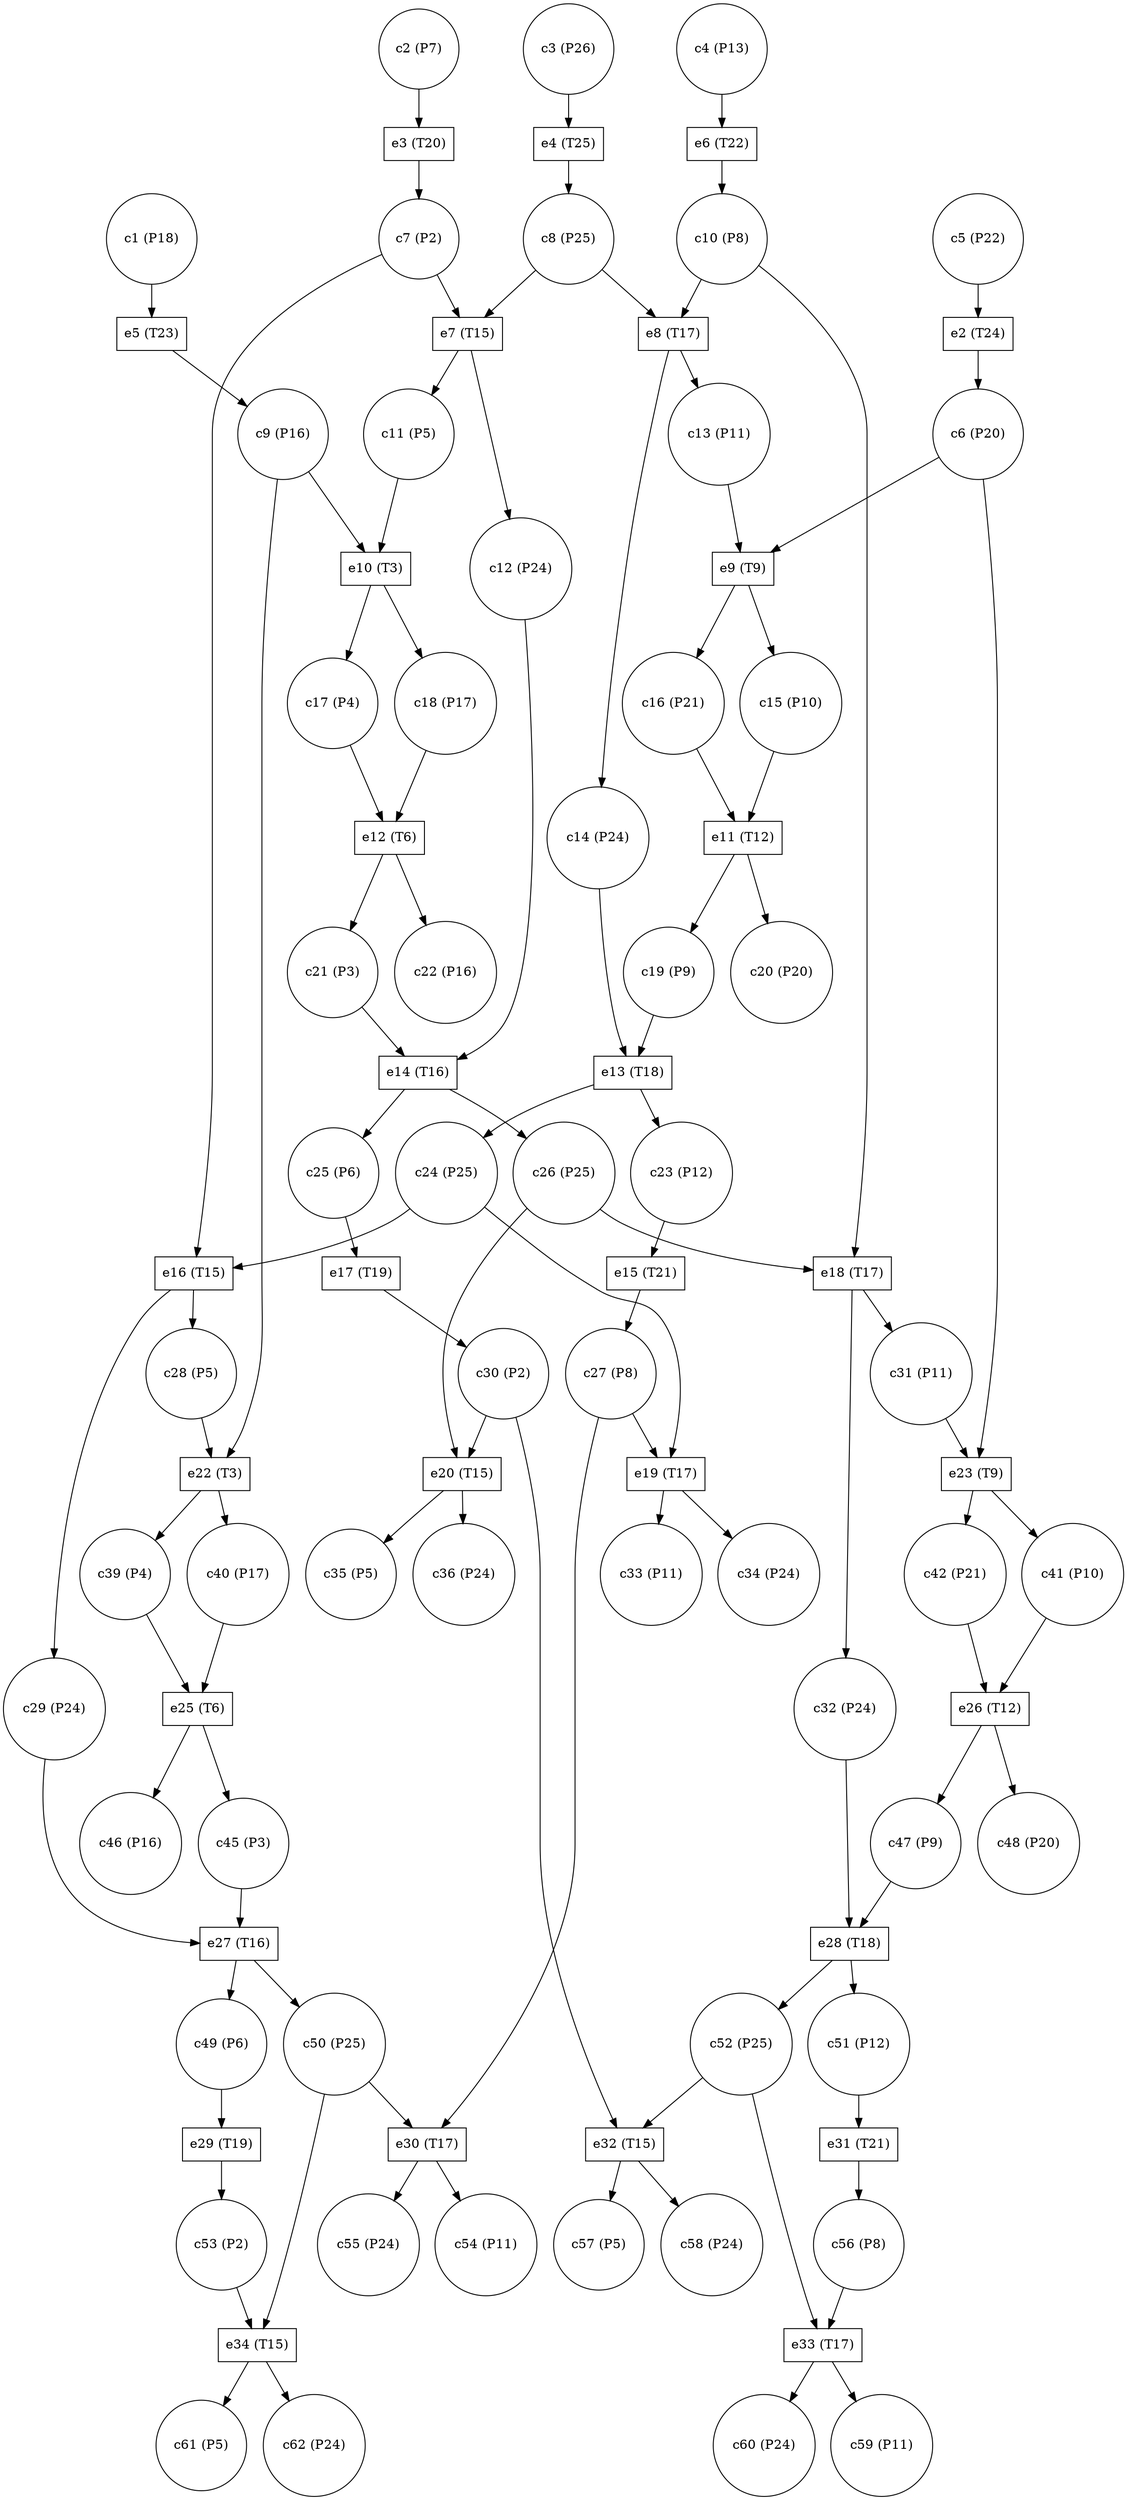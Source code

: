 digraph PetriNet {
// Places
p30 [shape=circle label="c30 (P2)"];
p56 [shape=circle label="c56 (P8)"];
p36 [shape=circle label="c36 (P24)"];
p15 [shape=circle label="c15 (P10)"];
p24 [shape=circle label="c24 (P25)"];
p1 [shape=circle label="c1 (P18)"];
p12 [shape=circle label="c12 (P24)"];
p2 [shape=circle label="c2 (P7)"];
p54 [shape=circle label="c54 (P11)"];
p39 [shape=circle label="c39 (P4)"];
p49 [shape=circle label="c49 (P6)"];
p17 [shape=circle label="c17 (P4)"];
p45 [shape=circle label="c45 (P3)"];
p42 [shape=circle label="c42 (P21)"];
p46 [shape=circle label="c46 (P16)"];
p18 [shape=circle label="c18 (P17)"];
p60 [shape=circle label="c60 (P24)"];
p5 [shape=circle label="c5 (P22)"];
p57 [shape=circle label="c57 (P5)"];
p51 [shape=circle label="c51 (P12)"];
p29 [shape=circle label="c29 (P24)"];
p6 [shape=circle label="c6 (P20)"];
p14 [shape=circle label="c14 (P24)"];
p7 [shape=circle label="c7 (P2)"];
p48 [shape=circle label="c48 (P20)"];
p35 [shape=circle label="c35 (P5)"];
p11 [shape=circle label="c11 (P5)"];
p59 [shape=circle label="c59 (P11)"];
p3 [shape=circle label="c3 (P26)"];
p61 [shape=circle label="c61 (P5)"];
p16 [shape=circle label="c16 (P21)"];
p13 [shape=circle label="c13 (P11)"];
p33 [shape=circle label="c33 (P11)"];
p53 [shape=circle label="c53 (P2)"];
p32 [shape=circle label="c32 (P24)"];
p55 [shape=circle label="c55 (P24)"];
p28 [shape=circle label="c28 (P5)"];
p41 [shape=circle label="c41 (P10)"];
p4 [shape=circle label="c4 (P13)"];
p22 [shape=circle label="c22 (P16)"];
p23 [shape=circle label="c23 (P12)"];
p20 [shape=circle label="c20 (P20)"];
p10 [shape=circle label="c10 (P8)"];
p8 [shape=circle label="c8 (P25)"];
p62 [shape=circle label="c62 (P24)"];
p25 [shape=circle label="c25 (P6)"];
p19 [shape=circle label="c19 (P9)"];
p52 [shape=circle label="c52 (P25)"];
p40 [shape=circle label="c40 (P17)"];
p34 [shape=circle label="c34 (P24)"];
p47 [shape=circle label="c47 (P9)"];
p31 [shape=circle label="c31 (P11)"];
p21 [shape=circle label="c21 (P3)"];
p9 [shape=circle label="c9 (P16)"];
p58 [shape=circle label="c58 (P24)"];
p50 [shape=circle label="c50 (P25)"];
p26 [shape=circle label="c26 (P25)"];
p27 [shape=circle label="c27 (P8)"];
// Transitions
t12 [shape=box label="e12 (T6)"];
t25 [shape=box label="e25 (T6)"];
t31 [shape=box label="e31 (T21)"];
t33 [shape=box label="e33 (T17)"];
t6 [shape=box label="e6 (T22)"];
t10 [shape=box label="e10 (T3)"];
t22 [shape=box label="e22 (T3)"];
t23 [shape=box label="e23 (T9)"];
t18 [shape=box label="e18 (T17)"];
t5 [shape=box label="e5 (T23)"];
t30 [shape=box label="e30 (T17)"];
t4 [shape=box label="e4 (T25)"];
t2 [shape=box label="e2 (T24)"];
t15 [shape=box label="e15 (T21)"];
t3 [shape=box label="e3 (T20)"];
t8 [shape=box label="e8 (T17)"];
t29 [shape=box label="e29 (T19)"];
t32 [shape=box label="e32 (T15)"];
t11 [shape=box label="e11 (T12)"];
t20 [shape=box label="e20 (T15)"];
t17 [shape=box label="e17 (T19)"];
t27 [shape=box label="e27 (T16)"];
t16 [shape=box label="e16 (T15)"];
t13 [shape=box label="e13 (T18)"];
t9 [shape=box label="e9 (T9)"];
t34 [shape=box label="e34 (T15)"];
t26 [shape=box label="e26 (T12)"];
t7 [shape=box label="e7 (T15)"];
t28 [shape=box label="e28 (T18)"];
t19 [shape=box label="e19 (T17)"];
t14 [shape=box label="e14 (T16)"];
// Edges
p30 -> t20;
p30 -> t32;
p56 -> t33;
p15 -> t11;
p24 -> t19;
p24 -> t16;
p1 -> t5;
p12 -> t14;
p2 -> t3;
p39 -> t25;
p49 -> t29;
p17 -> t12;
p45 -> t27;
p42 -> t26;
p18 -> t12;
p5 -> t2;
p51 -> t31;
p29 -> t27;
p6 -> t9;
p6 -> t23;
p14 -> t13;
p7 -> t7;
p7 -> t16;
p11 -> t10;
p3 -> t4;
p16 -> t11;
p13 -> t9;
p53 -> t34;
p32 -> t28;
p28 -> t22;
p41 -> t26;
p4 -> t6;
p23 -> t15;
p10 -> t8;
p10 -> t18;
p8 -> t8;
p8 -> t7;
p25 -> t17;
p19 -> t13;
p52 -> t33;
p52 -> t32;
p40 -> t25;
p47 -> t28;
p31 -> t23;
p21 -> t14;
p9 -> t10;
p9 -> t22;
p50 -> t30;
p50 -> t34;
p26 -> t18;
p26 -> t20;
p27 -> t19;
p27 -> t30;
t12 -> p21;
t12 -> p22;
t25 -> p45;
t25 -> p46;
t31 -> p56;
t33 -> p59;
t33 -> p60;
t6 -> p10;
t10 -> p17;
t10 -> p18;
t22 -> p39;
t22 -> p40;
t23 -> p41;
t23 -> p42;
t18 -> p31;
t18 -> p32;
t5 -> p9;
t30 -> p54;
t30 -> p55;
t4 -> p8;
t2 -> p6;
t15 -> p27;
t3 -> p7;
t8 -> p13;
t8 -> p14;
t29 -> p53;
t32 -> p57;
t32 -> p58;
t11 -> p19;
t11 -> p20;
t20 -> p35;
t20 -> p36;
t17 -> p30;
t27 -> p49;
t27 -> p50;
t16 -> p28;
t16 -> p29;
t13 -> p23;
t13 -> p24;
t9 -> p15;
t9 -> p16;
t34 -> p61;
t34 -> p62;
t26 -> p47;
t26 -> p48;
t7 -> p11;
t7 -> p12;
t28 -> p51;
t28 -> p52;
t19 -> p33;
t19 -> p34;
t14 -> p25;
t14 -> p26;
}
